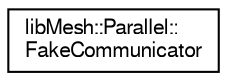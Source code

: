 digraph "Graphical Class Hierarchy"
{
  edge [fontname="FreeSans",fontsize="10",labelfontname="FreeSans",labelfontsize="10"];
  node [fontname="FreeSans",fontsize="10",shape=record];
  rankdir="LR";
  Node1 [label="libMesh::Parallel::\lFakeCommunicator",height=0.2,width=0.4,color="black", fillcolor="white", style="filled",URL="$classlibMesh_1_1Parallel_1_1FakeCommunicator.html"];
}
